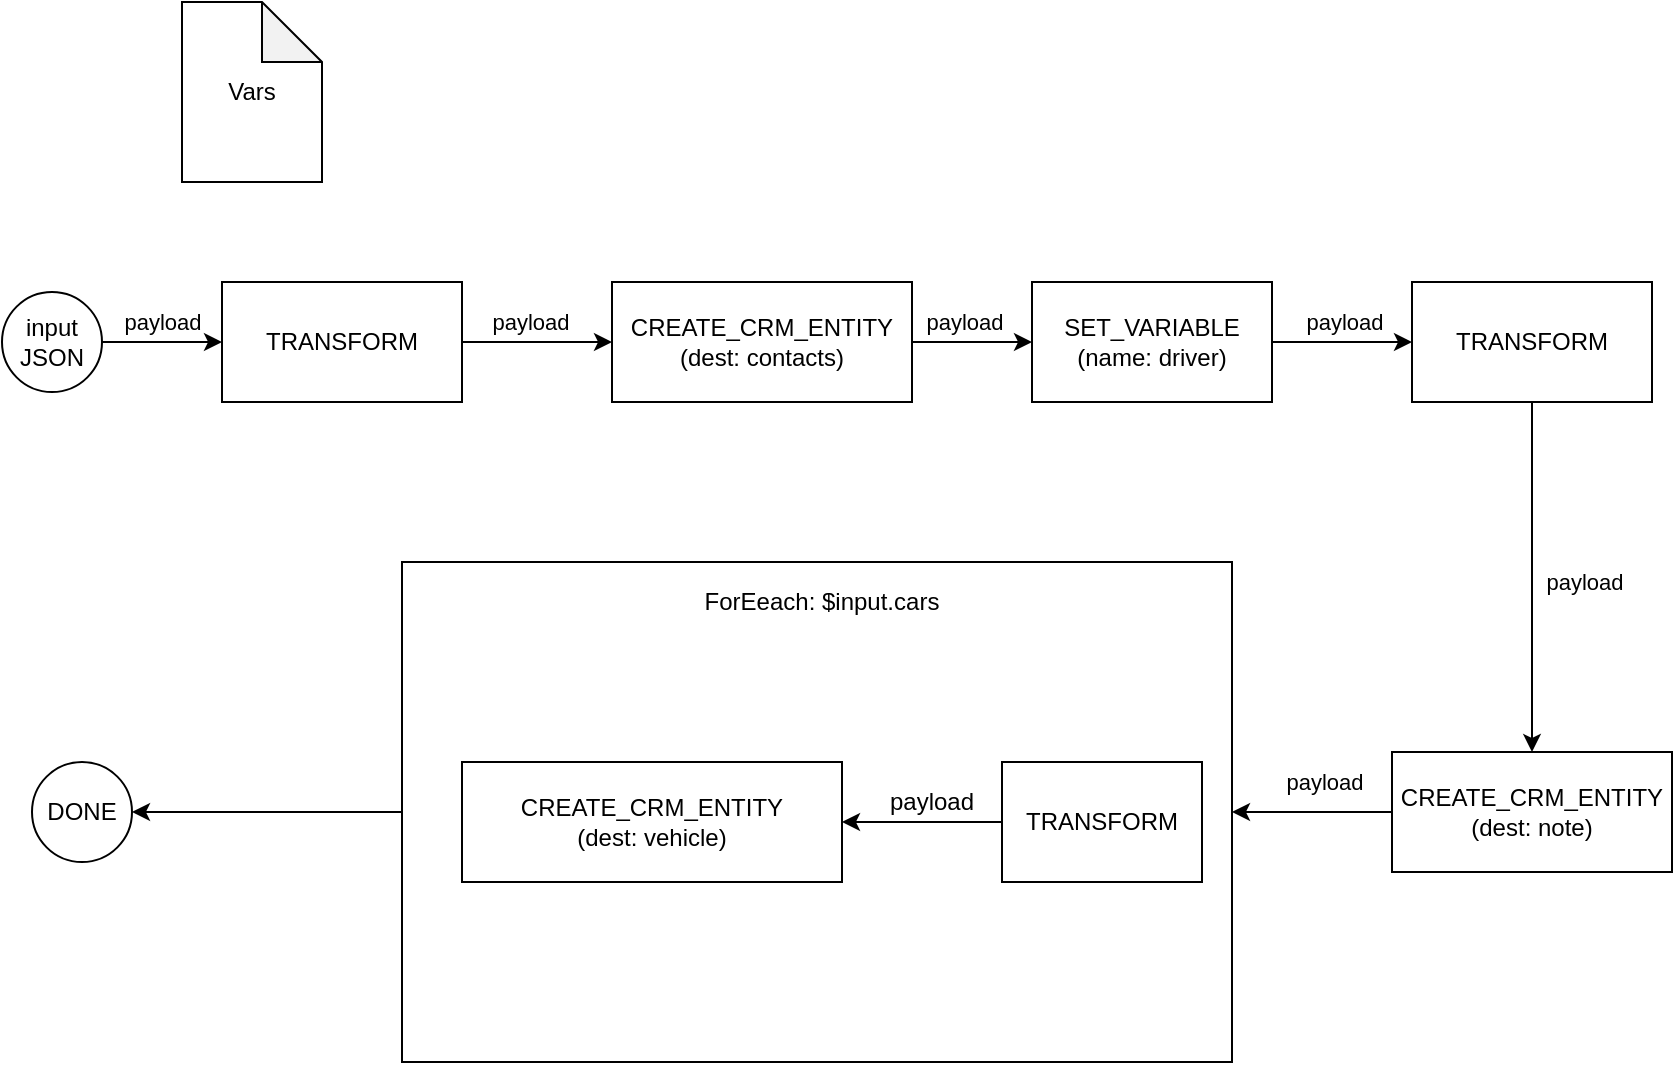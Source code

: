 <mxfile>
    <diagram id="dOBfAFgDkeViaX8NbpLi" name="Page-1">
        <mxGraphModel dx="1049" dy="657" grid="1" gridSize="10" guides="1" tooltips="1" connect="1" arrows="1" fold="1" page="1" pageScale="1" pageWidth="850" pageHeight="1100" math="0" shadow="0">
            <root>
                <mxCell id="0"/>
                <mxCell id="1" parent="0"/>
                <mxCell id="23" style="edgeStyle=orthogonalEdgeStyle;rounded=0;orthogonalLoop=1;jettySize=auto;html=1;entryX=0;entryY=0.5;entryDx=0;entryDy=0;" parent="1" source="2" target="3" edge="1">
                    <mxGeometry relative="1" as="geometry"/>
                </mxCell>
                <mxCell id="30" value="payload" style="edgeLabel;html=1;align=center;verticalAlign=middle;resizable=0;points=[];" vertex="1" connectable="0" parent="23">
                    <mxGeometry x="-0.111" y="-2" relative="1" as="geometry">
                        <mxPoint y="-12" as="offset"/>
                    </mxGeometry>
                </mxCell>
                <mxCell id="31" value="payload" style="edgeLabel;html=1;align=center;verticalAlign=middle;resizable=0;points=[];" vertex="1" connectable="0" parent="23">
                    <mxGeometry x="-0.111" y="-2" relative="1" as="geometry">
                        <mxPoint x="217" y="-12" as="offset"/>
                    </mxGeometry>
                </mxCell>
                <mxCell id="32" value="payload" style="edgeLabel;html=1;align=center;verticalAlign=middle;resizable=0;points=[];" vertex="1" connectable="0" parent="23">
                    <mxGeometry x="-0.111" y="-2" relative="1" as="geometry">
                        <mxPoint x="407" y="-12" as="offset"/>
                    </mxGeometry>
                </mxCell>
                <mxCell id="33" value="payload" style="edgeLabel;html=1;align=center;verticalAlign=middle;resizable=0;points=[];" vertex="1" connectable="0" parent="23">
                    <mxGeometry x="-0.111" y="-2" relative="1" as="geometry">
                        <mxPoint x="527" y="118" as="offset"/>
                    </mxGeometry>
                </mxCell>
                <mxCell id="34" value="payload" style="edgeLabel;html=1;align=center;verticalAlign=middle;resizable=0;points=[];" vertex="1" connectable="0" parent="23">
                    <mxGeometry x="-0.111" y="-2" relative="1" as="geometry">
                        <mxPoint x="397" y="218" as="offset"/>
                    </mxGeometry>
                </mxCell>
                <mxCell id="36" value="payload" style="edgeLabel;html=1;align=center;verticalAlign=middle;resizable=0;points=[];" vertex="1" connectable="0" parent="23">
                    <mxGeometry x="-0.111" y="-2" relative="1" as="geometry">
                        <mxPoint x="207" y="228" as="offset"/>
                    </mxGeometry>
                </mxCell>
                <mxCell id="2" value="TRANSFORM" style="rounded=0;whiteSpace=wrap;html=1;" parent="1" vertex="1">
                    <mxGeometry x="110" y="160" width="120" height="60" as="geometry"/>
                </mxCell>
                <mxCell id="6" value="" style="edgeStyle=orthogonalEdgeStyle;rounded=0;orthogonalLoop=1;jettySize=auto;html=1;" parent="1" source="3" target="5" edge="1">
                    <mxGeometry relative="1" as="geometry"/>
                </mxCell>
                <mxCell id="3" value="CREATE_CRM_ENTITY&lt;br&gt;(dest: contacts)" style="rounded=0;whiteSpace=wrap;html=1;" parent="1" vertex="1">
                    <mxGeometry x="305" y="160" width="150" height="60" as="geometry"/>
                </mxCell>
                <mxCell id="14" value="" style="edgeStyle=orthogonalEdgeStyle;rounded=0;orthogonalLoop=1;jettySize=auto;html=1;" parent="1" source="5" target="13" edge="1">
                    <mxGeometry relative="1" as="geometry"/>
                </mxCell>
                <mxCell id="5" value="SET_VARIABLE&lt;br&gt;(name: driver)" style="rounded=0;whiteSpace=wrap;html=1;" parent="1" vertex="1">
                    <mxGeometry x="515" y="160" width="120" height="60" as="geometry"/>
                </mxCell>
                <mxCell id="12" style="edgeStyle=orthogonalEdgeStyle;rounded=0;orthogonalLoop=1;jettySize=auto;html=1;entryX=0;entryY=0.5;entryDx=0;entryDy=0;exitX=1;exitY=0.5;exitDx=0;exitDy=0;" parent="1" source="22" target="2" edge="1">
                    <mxGeometry relative="1" as="geometry">
                        <mxPoint x="85" y="190" as="sourcePoint"/>
                    </mxGeometry>
                </mxCell>
                <mxCell id="29" value="payload" style="edgeLabel;html=1;align=center;verticalAlign=middle;resizable=0;points=[];" vertex="1" connectable="0" parent="12">
                    <mxGeometry x="-0.339" y="-2" relative="1" as="geometry">
                        <mxPoint x="10" y="-12" as="offset"/>
                    </mxGeometry>
                </mxCell>
                <mxCell id="16" value="" style="edgeStyle=orthogonalEdgeStyle;rounded=0;orthogonalLoop=1;jettySize=auto;html=1;" parent="1" source="13" target="15" edge="1">
                    <mxGeometry relative="1" as="geometry"/>
                </mxCell>
                <mxCell id="13" value="TRANSFORM" style="rounded=0;whiteSpace=wrap;html=1;" parent="1" vertex="1">
                    <mxGeometry x="705" y="160" width="120" height="60" as="geometry"/>
                </mxCell>
                <mxCell id="19" value="" style="edgeStyle=orthogonalEdgeStyle;rounded=0;orthogonalLoop=1;jettySize=auto;html=1;" parent="1" source="15" target="18" edge="1">
                    <mxGeometry relative="1" as="geometry"/>
                </mxCell>
                <mxCell id="15" value="CREATE_CRM_ENTITY&lt;br&gt;(dest: note)" style="rounded=0;whiteSpace=wrap;html=1;" parent="1" vertex="1">
                    <mxGeometry x="695" y="395" width="140" height="60" as="geometry"/>
                </mxCell>
                <mxCell id="21" style="edgeStyle=orthogonalEdgeStyle;rounded=0;orthogonalLoop=1;jettySize=auto;html=1;entryX=1;entryY=0.5;entryDx=0;entryDy=0;" parent="1" source="18" target="20" edge="1">
                    <mxGeometry relative="1" as="geometry"/>
                </mxCell>
                <mxCell id="18" value="" style="rounded=0;whiteSpace=wrap;html=1;" parent="1" vertex="1">
                    <mxGeometry x="200" y="300" width="415" height="250" as="geometry"/>
                </mxCell>
                <mxCell id="20" value="DONE" style="ellipse;whiteSpace=wrap;html=1;aspect=fixed;" parent="1" vertex="1">
                    <mxGeometry x="15" y="400" width="50" height="50" as="geometry"/>
                </mxCell>
                <mxCell id="22" value="input&lt;br&gt;JSON" style="ellipse;whiteSpace=wrap;html=1;aspect=fixed;" parent="1" vertex="1">
                    <mxGeometry y="165" width="50" height="50" as="geometry"/>
                </mxCell>
                <mxCell id="26" value="" style="edgeStyle=orthogonalEdgeStyle;rounded=0;orthogonalLoop=1;jettySize=auto;html=1;" parent="1" source="24" target="25" edge="1">
                    <mxGeometry relative="1" as="geometry"/>
                </mxCell>
                <mxCell id="24" value="TRANSFORM" style="rounded=0;whiteSpace=wrap;html=1;" parent="1" vertex="1">
                    <mxGeometry x="500" y="400" width="100" height="60" as="geometry"/>
                </mxCell>
                <mxCell id="25" value="CREATE_CRM_ENTITY&lt;br&gt;(dest: vehicle)" style="rounded=0;whiteSpace=wrap;html=1;" parent="1" vertex="1">
                    <mxGeometry x="230" y="400" width="190" height="60" as="geometry"/>
                </mxCell>
                <mxCell id="27" value="ForEeach: $input.cars" style="text;html=1;strokeColor=none;fillColor=none;align=center;verticalAlign=middle;whiteSpace=wrap;rounded=0;" parent="1" vertex="1">
                    <mxGeometry x="345" y="310" width="130" height="20" as="geometry"/>
                </mxCell>
                <mxCell id="28" value="Vars" style="shape=note;whiteSpace=wrap;html=1;backgroundOutline=1;darkOpacity=0.05;" parent="1" vertex="1">
                    <mxGeometry x="90" y="20" width="70" height="90" as="geometry"/>
                </mxCell>
                <mxCell id="37" value="payload" style="text;html=1;strokeColor=none;fillColor=none;align=center;verticalAlign=middle;whiteSpace=wrap;rounded=0;" vertex="1" parent="1">
                    <mxGeometry x="440" y="410" width="50" height="20" as="geometry"/>
                </mxCell>
            </root>
        </mxGraphModel>
    </diagram>
</mxfile>